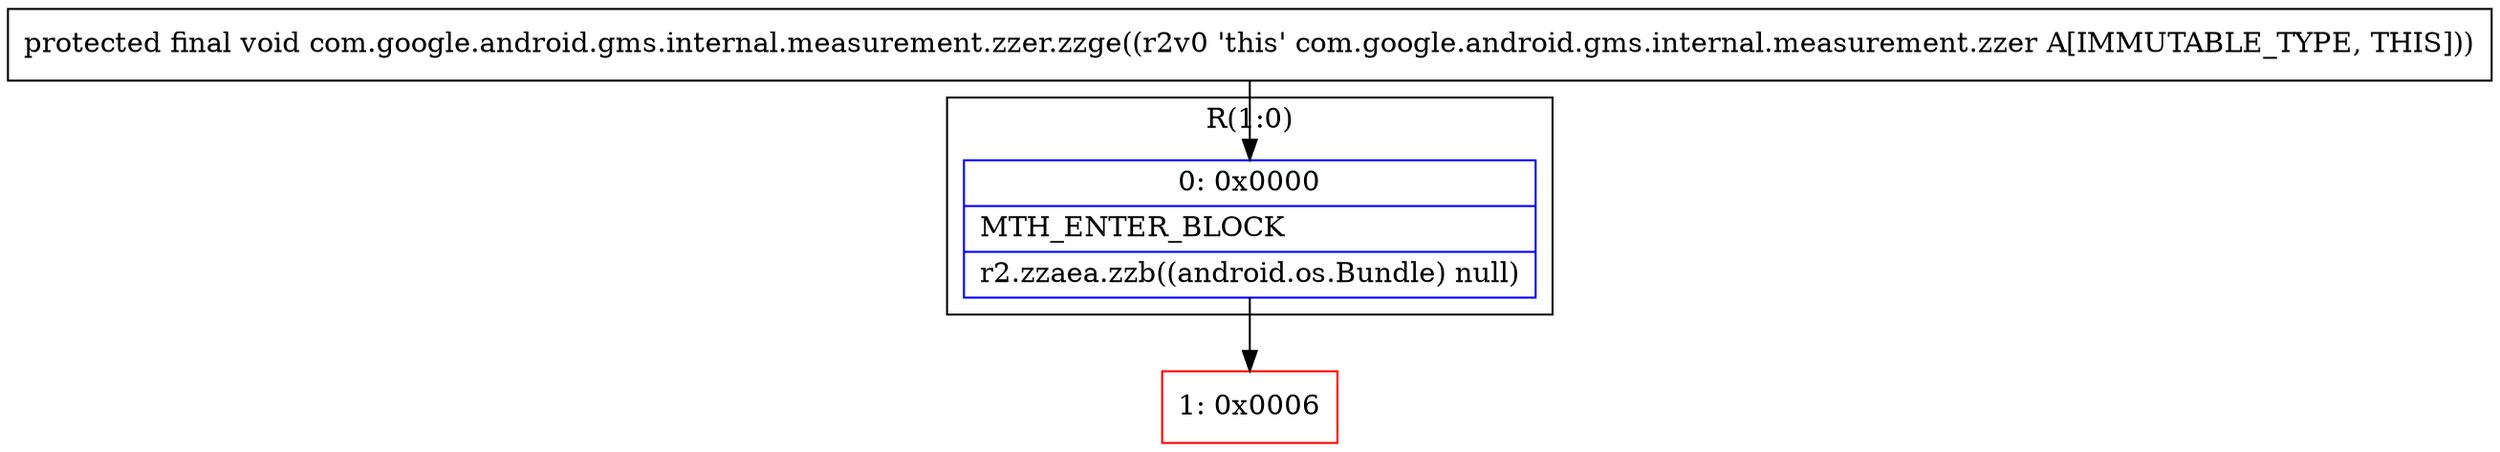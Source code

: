 digraph "CFG forcom.google.android.gms.internal.measurement.zzer.zzge()V" {
subgraph cluster_Region_1500539161 {
label = "R(1:0)";
node [shape=record,color=blue];
Node_0 [shape=record,label="{0\:\ 0x0000|MTH_ENTER_BLOCK\l|r2.zzaea.zzb((android.os.Bundle) null)\l}"];
}
Node_1 [shape=record,color=red,label="{1\:\ 0x0006}"];
MethodNode[shape=record,label="{protected final void com.google.android.gms.internal.measurement.zzer.zzge((r2v0 'this' com.google.android.gms.internal.measurement.zzer A[IMMUTABLE_TYPE, THIS])) }"];
MethodNode -> Node_0;
Node_0 -> Node_1;
}

